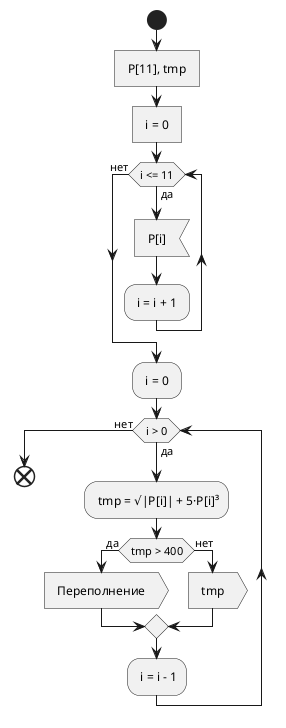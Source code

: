 @startuml

start

: P[11], tmp ]
: i = 0 ]

while (i <= 11) is (да)
    : P[i] <
    : i = i + 1 ;
endwhile (нет)

: i = 0 ;
while (i > 0) is (да)
    : tmp = √|P[i]| + 5·P[i]³;
    if (tmp > 400) then (да)
        : Переполнение >
    else (нет)
        : tmp >
    endif
    : i = i - 1;
endwhile (нет)

end

@enduml